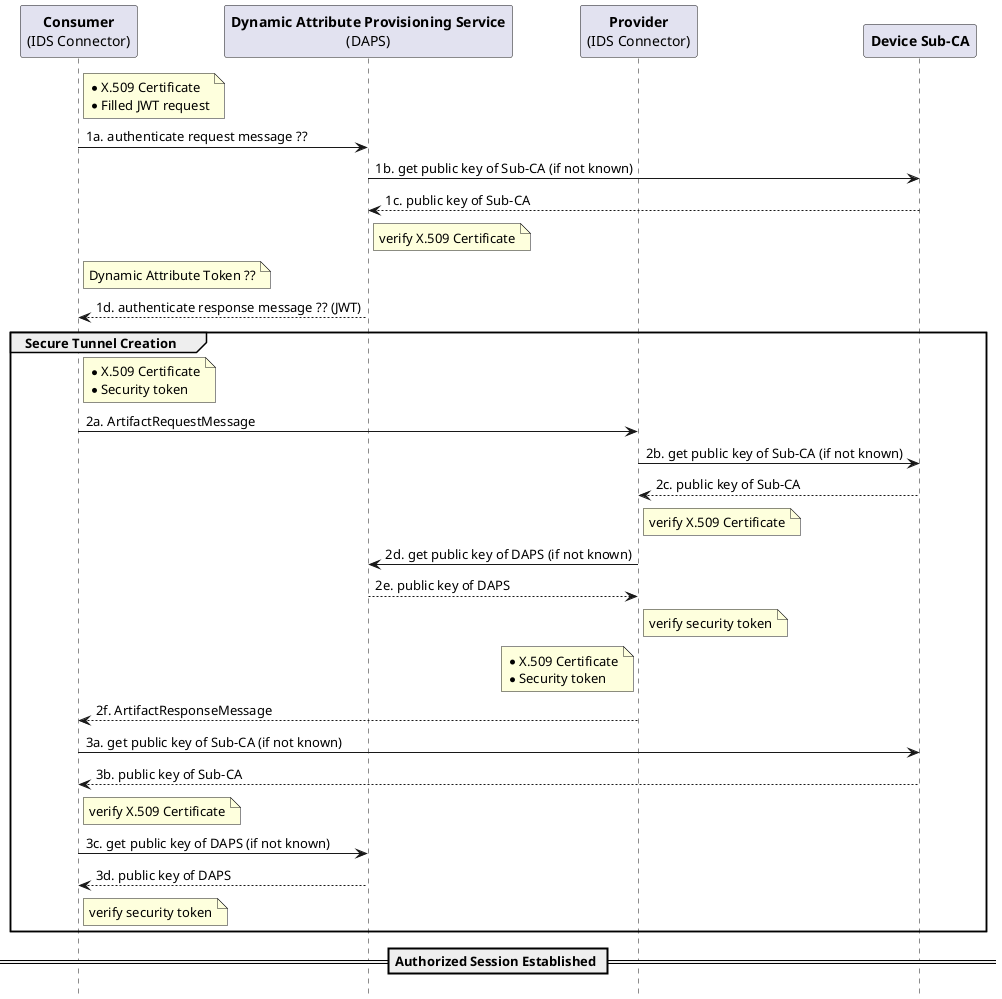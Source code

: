 @startuml

hide footbox

participant "**Consumer**\n(IDS Connector)" as C
participant "**Dynamic Attribute Provisioning Service**\n(DAPS)" as DAPS
participant "**Provider**\n(IDS Connector)" as P
participant "**Device Sub-CA**" as DSC

note right of C: *X.509 Certificate\n*Filled JWT request
C -> DAPS: 1a. authenticate request message ??

DAPS -> DSC: 1b. get public key of Sub-CA (if not known)
DSC --> DAPS: 1c. public key of Sub-CA
note right of DAPS: verify X.509 Certificate

note right of C: Dynamic Attribute Token ??
DAPS --> C: 1d. authenticate response message ?? (JWT)

group Secure Tunnel Creation

note right of C: *X.509 Certificate\n*Security token
C -> P: 2a. ArtifactRequestMessage

P -> DSC: 2b. get public key of Sub-CA (if not known)
DSC --> P: 2c. public key of Sub-CA
note right of P: verify X.509 Certificate

DAPS <- P: 2d. get public key of DAPS (if not known)
DAPS --> P: 2e. public key of DAPS
note right of P: verify security token

note left of P: *X.509 Certificate\n*Security token
P --> C: 2f. ArtifactResponseMessage

C -> DSC: 3a. get public key of Sub-CA (if not known)
DSC --> C: 3b. public key of Sub-CA
note right of C: verify X.509 Certificate

C -> DAPS: 3c. get public key of DAPS (if not known)
DAPS --> C: 3d. public key of DAPS
note right of C: verify security token


end

== Authorized Session Established ==

@enduml
